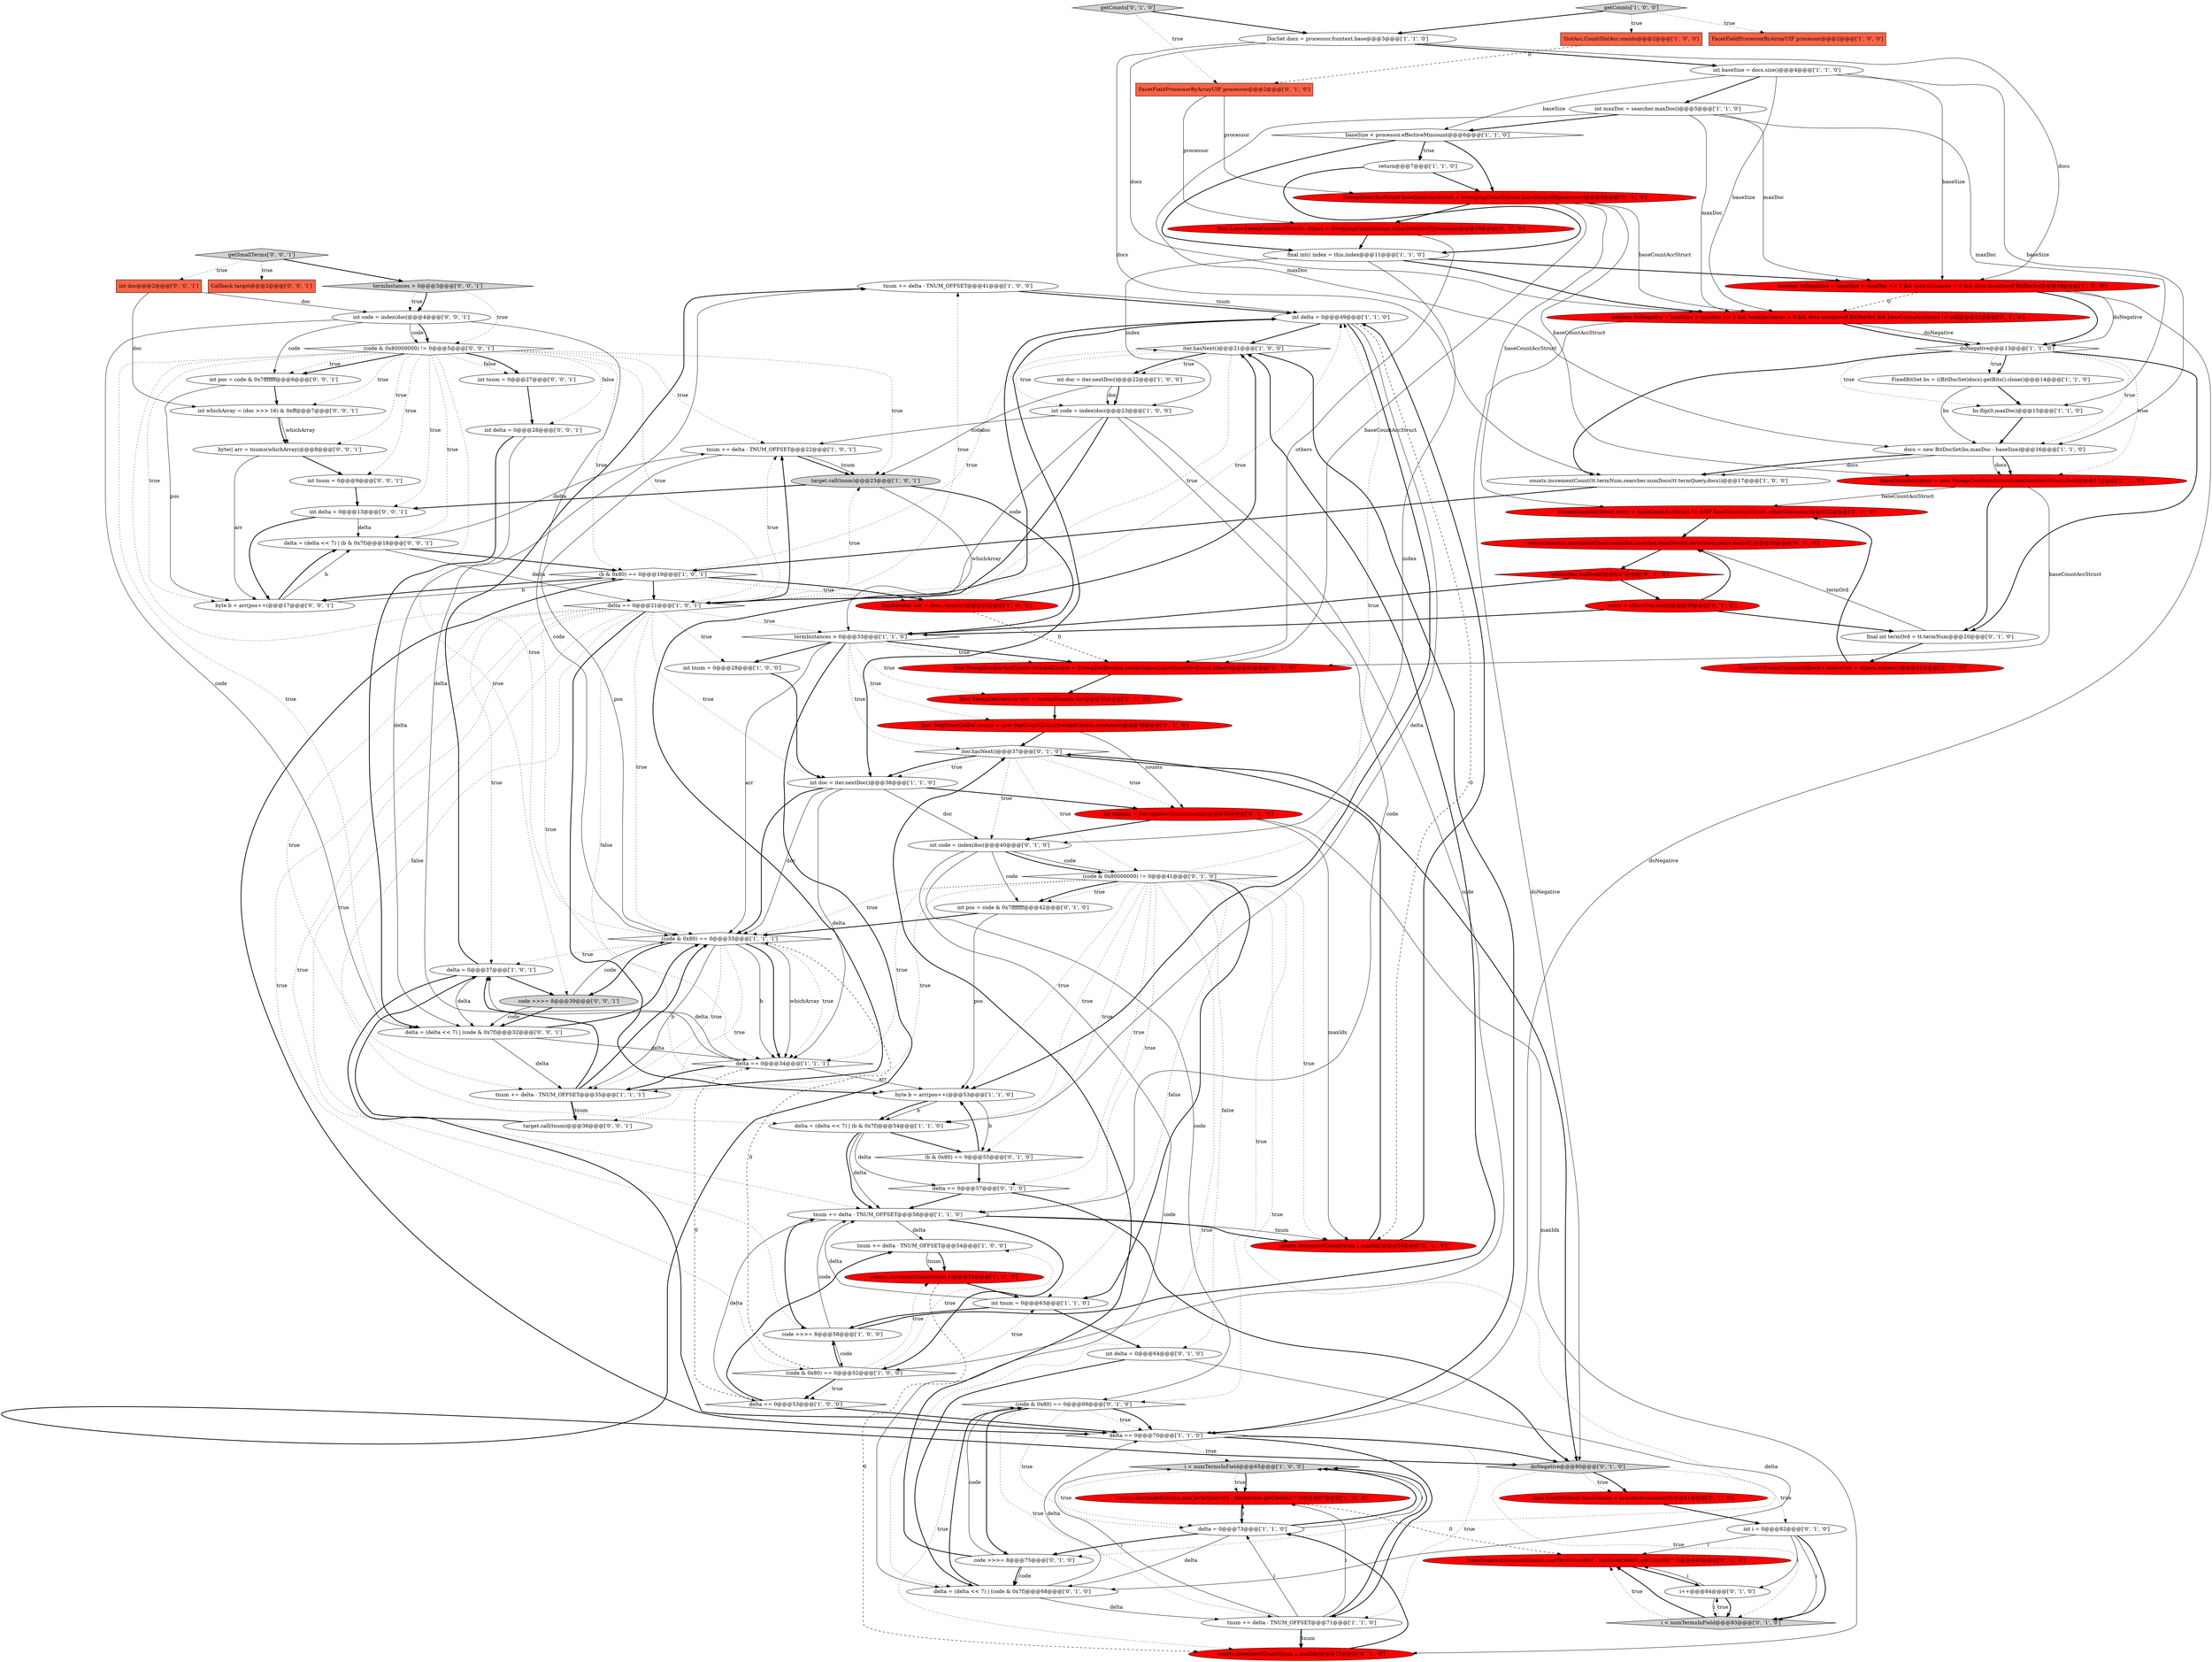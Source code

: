 digraph {
33 [style = filled, label = "tnum += delta - TNUM_OFFSET@@@41@@@['1', '0', '0']", fillcolor = white, shape = ellipse image = "AAA0AAABBB1BBB"];
40 [style = filled, label = "DocIterator iter = docs.iterator()@@@20@@@['1', '0', '0']", fillcolor = red, shape = ellipse image = "AAA1AAABBB1BBB"];
38 [style = filled, label = "termInstances > 0@@@33@@@['1', '1', '0']", fillcolor = white, shape = diamond image = "AAA0AAABBB1BBB"];
52 [style = filled, label = "SweepCountAccStruct entry = baseCountAccStruct != null? baseCountAccStruct: othersIter.next()@@@22@@@['0', '1', '0']", fillcolor = red, shape = ellipse image = "AAA1AAABBB2BBB"];
77 [style = filled, label = "FacetFieldProcessorByArrayUIF processor@@@2@@@['0', '1', '0']", fillcolor = tomato, shape = box image = "AAA1AAABBB2BBB"];
32 [style = filled, label = "target.call(tnum)@@@23@@@['1', '0', '1']", fillcolor = lightgray, shape = ellipse image = "AAA0AAABBB1BBB"];
71 [style = filled, label = "(code & 0x80) == 0@@@69@@@['0', '1', '0']", fillcolor = white, shape = diamond image = "AAA0AAABBB2BBB"];
23 [style = filled, label = "counts.incrementCount(i,maxTermCounts(i( - (int)counts.getCount(i) * 2)@@@67@@@['1', '0', '0']", fillcolor = red, shape = ellipse image = "AAA1AAABBB1BBB"];
42 [style = filled, label = "int code = index(doc(@@@23@@@['1', '0', '0']", fillcolor = white, shape = ellipse image = "AAA0AAABBB1BBB"];
91 [style = filled, label = "int delta = 0@@@28@@@['0', '0', '1']", fillcolor = white, shape = ellipse image = "AAA0AAABBB3BBB"];
92 [style = filled, label = "getSmallTerms['0', '0', '1']", fillcolor = lightgray, shape = diamond image = "AAA0AAABBB3BBB"];
89 [style = filled, label = "delta = (delta << 7) | (code & 0x7f)@@@32@@@['0', '0', '1']", fillcolor = white, shape = ellipse image = "AAA0AAABBB3BBB"];
74 [style = filled, label = "int pos = code & 0x7fffffff@@@42@@@['0', '1', '0']", fillcolor = white, shape = ellipse image = "AAA0AAABBB2BBB"];
25 [style = filled, label = "counts.incrementCount(tnum,1)@@@55@@@['1', '0', '0']", fillcolor = red, shape = ellipse image = "AAA1AAABBB1BBB"];
62 [style = filled, label = "int code = index(doc(@@@40@@@['0', '1', '0']", fillcolor = white, shape = ellipse image = "AAA0AAABBB2BBB"];
88 [style = filled, label = "(code & 0x80000000) != 0@@@5@@@['0', '0', '1']", fillcolor = white, shape = diamond image = "AAA0AAABBB3BBB"];
51 [style = filled, label = "final SegCountGlobal counts = new SegCountGlobal(iterAndCounts.countAccs)@@@36@@@['0', '1', '0']", fillcolor = red, shape = ellipse image = "AAA1AAABBB2BBB"];
67 [style = filled, label = "int delta = 0@@@64@@@['0', '1', '0']", fillcolor = white, shape = ellipse image = "AAA0AAABBB2BBB"];
50 [style = filled, label = "i++@@@84@@@['0', '1', '0']", fillcolor = white, shape = ellipse image = "AAA0AAABBB2BBB"];
65 [style = filled, label = "final SweepIteratorAndCounts iterAndCounts = SweepDocIterator.newInstance(baseCountAccStruct,others)@@@34@@@['0', '1', '0']", fillcolor = red, shape = ellipse image = "AAA1AAABBB2BBB"];
76 [style = filled, label = "entry = othersIter.next()@@@30@@@['0', '1', '0']", fillcolor = red, shape = ellipse image = "AAA1AAABBB2BBB"];
12 [style = filled, label = "doNegative@@@13@@@['1', '1', '0']", fillcolor = white, shape = diamond image = "AAA0AAABBB1BBB"];
56 [style = filled, label = "Iterator<SweepCountAccStruct> othersIter = others.iterator()@@@21@@@['0', '1', '0']", fillcolor = red, shape = ellipse image = "AAA1AAABBB2BBB"];
86 [style = filled, label = "int doc@@@2@@@['0', '0', '1']", fillcolor = tomato, shape = box image = "AAA0AAABBB3BBB"];
0 [style = filled, label = "int maxDoc = searcher.maxDoc()@@@5@@@['1', '1', '0']", fillcolor = white, shape = ellipse image = "AAA0AAABBB1BBB"];
34 [style = filled, label = "iter.hasNext()@@@21@@@['1', '0', '0']", fillcolor = white, shape = diamond image = "AAA0AAABBB1BBB"];
10 [style = filled, label = "tnum += delta - TNUM_OFFSET@@@22@@@['1', '0', '1']", fillcolor = white, shape = ellipse image = "AAA0AAABBB1BBB"];
79 [style = filled, label = "baseCountAccStruct = new SweepCountAccStruct(baseCountAccStruct,docs)@@@17@@@['0', '1', '0']", fillcolor = red, shape = ellipse image = "AAA1AAABBB2BBB"];
44 [style = filled, label = "tnum += delta - TNUM_OFFSET@@@54@@@['1', '0', '0']", fillcolor = white, shape = ellipse image = "AAA0AAABBB1BBB"];
24 [style = filled, label = "return@@@7@@@['1', '1', '0']", fillcolor = white, shape = ellipse image = "AAA0AAABBB1BBB"];
46 [style = filled, label = "SweepCountAccStruct baseCountAccStruct = SweepingCountSlotAcc.baseStructOf(processor)@@@9@@@['0', '1', '0']", fillcolor = red, shape = ellipse image = "AAA1AAABBB2BBB"];
96 [style = filled, label = "Callback target@@@2@@@['0', '0', '1']", fillcolor = tomato, shape = box image = "AAA0AAABBB3BBB"];
97 [style = filled, label = "int code = index(doc(@@@4@@@['0', '0', '1']", fillcolor = white, shape = ellipse image = "AAA0AAABBB3BBB"];
20 [style = filled, label = "counts.incrementCount(tt.termNum,searcher.numDocs(tt.termQuery,docs))@@@17@@@['1', '0', '0']", fillcolor = white, shape = ellipse image = "AAA0AAABBB1BBB"];
45 [style = filled, label = "SlotAcc.CountSlotAcc counts@@@2@@@['1', '0', '0']", fillcolor = tomato, shape = box image = "AAA1AAABBB1BBB"];
68 [style = filled, label = "!othersIter.hasNext()@@@27@@@['0', '1', '0']", fillcolor = red, shape = diamond image = "AAA1AAABBB2BBB"];
19 [style = filled, label = "delta == 0@@@70@@@['1', '1', '0']", fillcolor = white, shape = diamond image = "AAA0AAABBB1BBB"];
27 [style = filled, label = "int doc = iter.nextDoc()@@@22@@@['1', '0', '0']", fillcolor = white, shape = ellipse image = "AAA0AAABBB1BBB"];
15 [style = filled, label = "baseSize < processor.effectiveMincount@@@6@@@['1', '1', '0']", fillcolor = white, shape = diamond image = "AAA0AAABBB1BBB"];
78 [style = filled, label = "entry.countAcc.incrementCount(termOrd,searcher.numDocs(tt.termQuery,entry.docSet))@@@26@@@['0', '1', '0']", fillcolor = red, shape = ellipse image = "AAA1AAABBB2BBB"];
43 [style = filled, label = "(code & 0x80) == 0@@@33@@@['1', '1', '1']", fillcolor = white, shape = diamond image = "AAA0AAABBB1BBB"];
18 [style = filled, label = "delta == 0@@@53@@@['1', '0', '0']", fillcolor = white, shape = diamond image = "AAA0AAABBB1BBB"];
39 [style = filled, label = "int tnum = 0@@@63@@@['1', '1', '0']", fillcolor = white, shape = ellipse image = "AAA0AAABBB1BBB"];
57 [style = filled, label = "final SweepDocIterator iter = iterAndCounts.iter@@@35@@@['0', '1', '0']", fillcolor = red, shape = ellipse image = "AAA1AAABBB2BBB"];
48 [style = filled, label = "iter.hasNext()@@@37@@@['0', '1', '0']", fillcolor = white, shape = diamond image = "AAA0AAABBB2BBB"];
47 [style = filled, label = "code >>>= 8@@@75@@@['0', '1', '0']", fillcolor = white, shape = ellipse image = "AAA0AAABBB2BBB"];
54 [style = filled, label = "getCounts['0', '1', '0']", fillcolor = lightgray, shape = diamond image = "AAA0AAABBB2BBB"];
83 [style = filled, label = "int whichArray = (doc >>> 16) & 0xff@@@7@@@['0', '0', '1']", fillcolor = white, shape = ellipse image = "AAA0AAABBB3BBB"];
82 [style = filled, label = "int tnum = 0@@@9@@@['0', '0', '1']", fillcolor = white, shape = ellipse image = "AAA0AAABBB3BBB"];
8 [style = filled, label = "(b & 0x80) == 0@@@19@@@['1', '0', '1']", fillcolor = white, shape = diamond image = "AAA0AAABBB1BBB"];
58 [style = filled, label = "delta = (delta << 7) | (code & 0x7f)@@@68@@@['0', '1', '0']", fillcolor = white, shape = ellipse image = "AAA0AAABBB2BBB"];
11 [style = filled, label = "FacetFieldProcessorByArrayUIF processor@@@2@@@['1', '0', '0']", fillcolor = tomato, shape = box image = "AAA0AAABBB1BBB"];
16 [style = filled, label = "boolean doNegative = baseSize > maxDoc >> 1 && termInstances > 0 && docs instanceof BitDocSet@@@10@@@['1', '0', '0']", fillcolor = red, shape = ellipse image = "AAA1AAABBB1BBB"];
13 [style = filled, label = "docs = new BitDocSet(bs,maxDoc - baseSize)@@@16@@@['1', '1', '0']", fillcolor = white, shape = ellipse image = "AAA0AAABBB1BBB"];
59 [style = filled, label = "i < numTermsInField@@@83@@@['0', '1', '0']", fillcolor = lightgray, shape = diamond image = "AAA0AAABBB2BBB"];
61 [style = filled, label = "final CountSlotAcc baseCounts = processor.countAcc@@@81@@@['0', '1', '0']", fillcolor = red, shape = ellipse image = "AAA1AAABBB2BBB"];
53 [style = filled, label = "baseCounts.incrementCount(i,maxTermCounts(i( - (int)baseCounts.getCount(i) * 2)@@@85@@@['0', '1', '0']", fillcolor = red, shape = ellipse image = "AAA1AAABBB2BBB"];
69 [style = filled, label = "final int termOrd = tt.termNum@@@20@@@['0', '1', '0']", fillcolor = white, shape = ellipse image = "AAA0AAABBB2BBB"];
21 [style = filled, label = "getCounts['1', '0', '0']", fillcolor = lightgray, shape = diamond image = "AAA0AAABBB1BBB"];
14 [style = filled, label = "i < numTermsInField@@@65@@@['1', '0', '0']", fillcolor = lightgray, shape = diamond image = "AAA0AAABBB1BBB"];
49 [style = filled, label = "final List<SweepCountAccStruct> others = SweepingCountSlotAcc.otherStructsOf(processor)@@@10@@@['0', '1', '0']", fillcolor = red, shape = ellipse image = "AAA1AAABBB2BBB"];
63 [style = filled, label = "counts.incrementCount(tnum,1,maxIdx)@@@72@@@['0', '1', '0']", fillcolor = red, shape = ellipse image = "AAA1AAABBB2BBB"];
93 [style = filled, label = "int pos = code & 0x7fffffff@@@6@@@['0', '0', '1']", fillcolor = white, shape = ellipse image = "AAA0AAABBB3BBB"];
4 [style = filled, label = "tnum += delta - TNUM_OFFSET@@@58@@@['1', '1', '0']", fillcolor = white, shape = ellipse image = "AAA0AAABBB1BBB"];
31 [style = filled, label = "tnum += delta - TNUM_OFFSET@@@71@@@['1', '1', '0']", fillcolor = white, shape = ellipse image = "AAA0AAABBB1BBB"];
36 [style = filled, label = "int baseSize = docs.size()@@@4@@@['1', '1', '0']", fillcolor = white, shape = ellipse image = "AAA0AAABBB1BBB"];
81 [style = filled, label = "termInstances > 0@@@3@@@['0', '0', '1']", fillcolor = lightgray, shape = diamond image = "AAA0AAABBB3BBB"];
60 [style = filled, label = "doNegative@@@80@@@['0', '1', '0']", fillcolor = lightgray, shape = diamond image = "AAA0AAABBB2BBB"];
70 [style = filled, label = "int i = 0@@@82@@@['0', '1', '0']", fillcolor = white, shape = ellipse image = "AAA0AAABBB2BBB"];
35 [style = filled, label = "(code & 0x80) == 0@@@52@@@['1', '0', '0']", fillcolor = white, shape = diamond image = "AAA0AAABBB1BBB"];
73 [style = filled, label = "(b & 0x80) == 0@@@55@@@['0', '1', '0']", fillcolor = white, shape = diamond image = "AAA0AAABBB2BBB"];
66 [style = filled, label = "int maxIdx = iter.registerCounts(counts)@@@39@@@['0', '1', '0']", fillcolor = red, shape = ellipse image = "AAA1AAABBB2BBB"];
22 [style = filled, label = "delta = 0@@@37@@@['1', '0', '1']", fillcolor = white, shape = ellipse image = "AAA0AAABBB1BBB"];
94 [style = filled, label = "delta = (delta << 7) | (b & 0x7f)@@@18@@@['0', '0', '1']", fillcolor = white, shape = ellipse image = "AAA0AAABBB3BBB"];
30 [style = filled, label = "delta = (delta << 7) | (b & 0x7f)@@@54@@@['1', '1', '0']", fillcolor = white, shape = ellipse image = "AAA0AAABBB1BBB"];
72 [style = filled, label = "boolean doNegative = baseSize > maxDoc >> 1 && termInstances > 0 && docs instanceof BitDocSet && baseCountAccStruct != null@@@12@@@['0', '1', '0']", fillcolor = red, shape = ellipse image = "AAA1AAABBB2BBB"];
7 [style = filled, label = "FixedBitSet bs = ((BitDocSet)docs).getBits().clone()@@@14@@@['1', '1', '0']", fillcolor = white, shape = ellipse image = "AAA0AAABBB1BBB"];
80 [style = filled, label = "byte b = arr(pos++(@@@17@@@['0', '0', '1']", fillcolor = white, shape = ellipse image = "AAA0AAABBB3BBB"];
26 [style = filled, label = "int doc = iter.nextDoc()@@@38@@@['1', '1', '0']", fillcolor = white, shape = ellipse image = "AAA0AAABBB1BBB"];
87 [style = filled, label = "target.call(tnum)@@@36@@@['0', '0', '1']", fillcolor = white, shape = ellipse image = "AAA0AAABBB3BBB"];
90 [style = filled, label = "int delta = 0@@@13@@@['0', '0', '1']", fillcolor = white, shape = ellipse image = "AAA0AAABBB3BBB"];
64 [style = filled, label = "(code & 0x80000000) != 0@@@41@@@['0', '1', '0']", fillcolor = white, shape = diamond image = "AAA0AAABBB2BBB"];
29 [style = filled, label = "byte b = arr(pos++(@@@53@@@['1', '1', '0']", fillcolor = white, shape = ellipse image = "AAA0AAABBB1BBB"];
75 [style = filled, label = "counts.incrementCount(tnum,1,maxIdx)@@@59@@@['0', '1', '0']", fillcolor = red, shape = ellipse image = "AAA1AAABBB2BBB"];
5 [style = filled, label = "code >>>= 8@@@58@@@['1', '0', '0']", fillcolor = white, shape = ellipse image = "AAA0AAABBB1BBB"];
41 [style = filled, label = "delta == 0@@@34@@@['1', '1', '1']", fillcolor = white, shape = diamond image = "AAA0AAABBB1BBB"];
95 [style = filled, label = "int tnum = 0@@@27@@@['0', '0', '1']", fillcolor = white, shape = ellipse image = "AAA0AAABBB3BBB"];
3 [style = filled, label = "int tnum = 0@@@28@@@['1', '0', '0']", fillcolor = white, shape = ellipse image = "AAA0AAABBB1BBB"];
2 [style = filled, label = "bs.flip(0,maxDoc)@@@15@@@['1', '1', '0']", fillcolor = white, shape = ellipse image = "AAA0AAABBB1BBB"];
55 [style = filled, label = "delta == 0@@@57@@@['0', '1', '0']", fillcolor = white, shape = diamond image = "AAA0AAABBB2BBB"];
85 [style = filled, label = "byte(( arr = tnums(whichArray(@@@8@@@['0', '0', '1']", fillcolor = white, shape = ellipse image = "AAA0AAABBB3BBB"];
1 [style = filled, label = "delta = 0@@@73@@@['1', '1', '0']", fillcolor = white, shape = ellipse image = "AAA0AAABBB1BBB"];
28 [style = filled, label = "delta == 0@@@21@@@['1', '0', '1']", fillcolor = white, shape = diamond image = "AAA0AAABBB1BBB"];
37 [style = filled, label = "final int(( index = this.index@@@11@@@['1', '1', '0']", fillcolor = white, shape = ellipse image = "AAA0AAABBB1BBB"];
9 [style = filled, label = "int delta = 0@@@49@@@['1', '1', '0']", fillcolor = white, shape = ellipse image = "AAA0AAABBB1BBB"];
6 [style = filled, label = "DocSet docs = processor.fcontext.base@@@3@@@['1', '1', '0']", fillcolor = white, shape = ellipse image = "AAA0AAABBB1BBB"];
17 [style = filled, label = "tnum += delta - TNUM_OFFSET@@@35@@@['1', '1', '1']", fillcolor = white, shape = ellipse image = "AAA0AAABBB1BBB"];
84 [style = filled, label = "code >>>= 8@@@39@@@['0', '0', '1']", fillcolor = lightgray, shape = ellipse image = "AAA0AAABBB3BBB"];
56->52 [style = bold, label=""];
19->60 [style = bold, label=""];
21->11 [style = dotted, label="true"];
28->35 [style = dotted, label="true"];
65->57 [style = bold, label=""];
17->9 [style = bold, label=""];
64->74 [style = dotted, label="true"];
10->32 [style = bold, label=""];
64->4 [style = dotted, label="true"];
0->15 [style = bold, label=""];
39->67 [style = bold, label=""];
85->82 [style = bold, label=""];
7->13 [style = solid, label="bs"];
52->78 [style = bold, label=""];
55->60 [style = bold, label=""];
34->28 [style = dotted, label="true"];
28->29 [style = dotted, label="false"];
41->22 [style = solid, label="delta"];
35->18 [style = bold, label=""];
34->19 [style = bold, label=""];
68->76 [style = bold, label=""];
13->79 [style = solid, label="docs"];
12->2 [style = dotted, label="true"];
64->74 [style = bold, label=""];
85->80 [style = solid, label="arr"];
26->43 [style = bold, label=""];
40->34 [style = bold, label=""];
79->65 [style = solid, label="baseCountAccStruct"];
51->66 [style = solid, label="counts"];
37->62 [style = solid, label="index"];
88->90 [style = dotted, label="true"];
35->5 [style = bold, label=""];
77->49 [style = solid, label="processor"];
81->97 [style = dotted, label="true"];
46->79 [style = solid, label="baseCountAccStruct"];
88->82 [style = dotted, label="true"];
10->43 [style = solid, label="pos"];
54->77 [style = dotted, label="true"];
95->91 [style = bold, label=""];
7->2 [style = bold, label=""];
38->65 [style = bold, label=""];
64->43 [style = dotted, label="true"];
92->96 [style = dotted, label="true"];
31->63 [style = solid, label="tnum"];
39->4 [style = solid, label="delta"];
35->18 [style = dotted, label="true"];
12->7 [style = dotted, label="true"];
94->28 [style = solid, label="delta"];
70->50 [style = solid, label="i"];
39->5 [style = bold, label=""];
29->30 [style = solid, label="b"];
43->41 [style = solid, label="b"];
92->81 [style = bold, label=""];
16->12 [style = solid, label="doNegative"];
62->74 [style = solid, label="code"];
87->22 [style = bold, label=""];
31->63 [style = bold, label=""];
38->3 [style = bold, label=""];
0->72 [style = solid, label="maxDoc"];
70->59 [style = solid, label="i"];
17->43 [style = bold, label=""];
75->48 [style = bold, label=""];
5->4 [style = bold, label=""];
74->29 [style = solid, label="pos"];
36->16 [style = solid, label="baseSize"];
28->4 [style = dotted, label="true"];
43->41 [style = bold, label=""];
44->25 [style = bold, label=""];
42->28 [style = bold, label=""];
46->52 [style = solid, label="baseCountAccStruct"];
58->71 [style = bold, label=""];
9->30 [style = solid, label="delta"];
58->19 [style = solid, label="delta"];
25->63 [style = dashed, label="0"];
8->19 [style = bold, label=""];
42->4 [style = solid, label="code"];
28->33 [style = dotted, label="true"];
32->90 [style = bold, label=""];
48->60 [style = bold, label=""];
68->38 [style = bold, label=""];
38->60 [style = bold, label=""];
33->9 [style = bold, label=""];
64->39 [style = bold, label=""];
88->43 [style = dotted, label="true"];
48->66 [style = dotted, label="true"];
82->90 [style = bold, label=""];
43->84 [style = bold, label=""];
86->97 [style = solid, label="doc"];
5->4 [style = solid, label="code"];
55->4 [style = bold, label=""];
80->94 [style = bold, label=""];
83->85 [style = solid, label="whichArray"];
23->1 [style = bold, label=""];
97->88 [style = solid, label="code"];
15->46 [style = bold, label=""];
89->43 [style = bold, label=""];
28->30 [style = dotted, label="false"];
38->51 [style = dotted, label="true"];
43->17 [style = solid, label="b"];
71->31 [style = dotted, label="true"];
71->1 [style = dotted, label="true"];
81->88 [style = dotted, label="true"];
40->65 [style = dashed, label="0"];
38->43 [style = solid, label="arr"];
41->29 [style = solid, label="arr"];
43->17 [style = dotted, label="true"];
36->72 [style = solid, label="baseSize"];
46->65 [style = solid, label="baseCountAccStruct"];
43->41 [style = solid, label="whichArray"];
66->62 [style = bold, label=""];
88->85 [style = dotted, label="true"];
47->58 [style = solid, label="code"];
84->89 [style = bold, label=""];
4->75 [style = bold, label=""];
9->26 [style = bold, label=""];
36->0 [style = bold, label=""];
34->27 [style = dotted, label="true"];
54->6 [style = bold, label=""];
83->85 [style = bold, label=""];
9->29 [style = bold, label=""];
26->66 [style = bold, label=""];
69->78 [style = solid, label="termOrd"];
31->14 [style = bold, label=""];
0->2 [style = solid, label="maxDoc"];
63->1 [style = bold, label=""];
47->48 [style = bold, label=""];
57->51 [style = bold, label=""];
15->24 [style = dotted, label="true"];
18->19 [style = bold, label=""];
47->71 [style = solid, label="code"];
8->40 [style = dotted, label="true"];
26->43 [style = solid, label="doc"];
74->43 [style = bold, label=""];
97->88 [style = bold, label=""];
72->12 [style = solid, label="doNegative"];
88->93 [style = bold, label=""];
48->64 [style = dotted, label="true"];
73->55 [style = bold, label=""];
27->42 [style = solid, label="doc"];
61->70 [style = bold, label=""];
78->68 [style = bold, label=""];
71->19 [style = bold, label=""];
35->25 [style = dotted, label="true"];
88->95 [style = dotted, label="false"];
9->75 [style = dashed, label="0"];
28->29 [style = bold, label=""];
91->89 [style = bold, label=""];
22->19 [style = bold, label=""];
64->67 [style = dotted, label="false"];
10->32 [style = solid, label="tnum"];
12->20 [style = bold, label=""];
42->10 [style = solid, label="code"];
14->23 [style = dotted, label="true"];
69->56 [style = bold, label=""];
12->69 [style = bold, label=""];
12->13 [style = dotted, label="true"];
14->23 [style = bold, label=""];
97->89 [style = solid, label="code"];
88->91 [style = dotted, label="false"];
64->30 [style = dotted, label="true"];
64->47 [style = dotted, label="true"];
66->75 [style = solid, label="maxIdx"];
88->83 [style = dotted, label="true"];
22->84 [style = bold, label=""];
19->14 [style = dotted, label="true"];
64->17 [style = dotted, label="true"];
4->35 [style = bold, label=""];
13->20 [style = solid, label="docs"];
6->20 [style = solid, label="docs"];
17->87 [style = solid, label="tnum"];
88->80 [style = dotted, label="true"];
37->72 [style = bold, label=""];
27->42 [style = bold, label=""];
32->38 [style = bold, label=""];
28->5 [style = dotted, label="true"];
88->94 [style = dotted, label="true"];
93->80 [style = solid, label="pos"];
1->47 [style = bold, label=""];
6->16 [style = solid, label="docs"];
34->42 [style = dotted, label="true"];
15->24 [style = bold, label=""];
80->94 [style = solid, label="b"];
1->14 [style = bold, label=""];
62->58 [style = solid, label="code"];
88->93 [style = dotted, label="true"];
50->59 [style = bold, label=""];
71->63 [style = dotted, label="true"];
9->34 [style = bold, label=""];
45->77 [style = dashed, label="0"];
0->16 [style = solid, label="maxDoc"];
64->73 [style = dotted, label="true"];
92->86 [style = dotted, label="true"];
29->30 [style = bold, label=""];
64->39 [style = dotted, label="false"];
88->84 [style = dotted, label="true"];
91->89 [style = solid, label="delta"];
8->40 [style = bold, label=""];
60->59 [style = dotted, label="true"];
18->44 [style = bold, label=""];
51->48 [style = bold, label=""];
81->97 [style = bold, label=""];
71->47 [style = bold, label=""];
84->43 [style = solid, label="code"];
88->95 [style = bold, label=""];
44->25 [style = solid, label="tnum"];
94->8 [style = bold, label=""];
60->70 [style = dotted, label="true"];
29->73 [style = solid, label="b"];
30->4 [style = solid, label="delta"];
64->41 [style = dotted, label="true"];
17->87 [style = bold, label=""];
37->42 [style = solid, label="index"];
8->28 [style = bold, label=""];
0->13 [style = solid, label="maxDoc"];
22->33 [style = bold, label=""];
79->69 [style = bold, label=""];
42->28 [style = solid, label="code"];
1->14 [style = solid, label="i"];
76->38 [style = bold, label=""];
71->19 [style = dotted, label="true"];
47->58 [style = bold, label=""];
84->89 [style = solid, label="code"];
35->44 [style = dotted, label="true"];
20->8 [style = bold, label=""];
64->71 [style = dotted, label="true"];
38->65 [style = dotted, label="true"];
4->75 [style = solid, label="tnum"];
90->94 [style = solid, label="delta"];
14->1 [style = dotted, label="true"];
97->93 [style = solid, label="code"];
37->16 [style = bold, label=""];
28->41 [style = dotted, label="true"];
75->9 [style = bold, label=""];
1->58 [style = solid, label="delta"];
49->37 [style = bold, label=""];
25->39 [style = bold, label=""];
28->3 [style = dotted, label="true"];
72->12 [style = bold, label=""];
88->10 [style = dotted, label="true"];
94->10 [style = solid, label="delta"];
48->62 [style = dotted, label="true"];
53->50 [style = bold, label=""];
26->41 [style = solid, label="delta"];
59->53 [style = dotted, label="true"];
28->43 [style = dotted, label="true"];
41->33 [style = solid, label="delta"];
77->46 [style = solid, label="processor"];
21->45 [style = dotted, label="true"];
19->31 [style = dotted, label="true"];
43->87 [style = dotted, label="true"];
35->39 [style = dotted, label="true"];
28->10 [style = bold, label=""];
21->6 [style = bold, label=""];
89->17 [style = solid, label="delta"];
19->31 [style = bold, label=""];
46->49 [style = bold, label=""];
64->58 [style = dotted, label="true"];
62->64 [style = bold, label=""];
6->36 [style = bold, label=""];
62->64 [style = solid, label="code"];
90->80 [style = bold, label=""];
12->79 [style = dotted, label="true"];
28->26 [style = dotted, label="true"];
16->72 [style = dashed, label="0"];
13->79 [style = bold, label=""];
50->53 [style = solid, label="i"];
88->32 [style = dotted, label="true"];
4->44 [style = solid, label="delta"];
16->12 [style = bold, label=""];
13->20 [style = bold, label=""];
31->23 [style = solid, label="i"];
88->89 [style = dotted, label="true"];
97->43 [style = solid, label="code"];
73->29 [style = bold, label=""];
36->15 [style = solid, label="baseSize"];
12->7 [style = bold, label=""];
86->83 [style = solid, label="doc"];
5->34 [style = bold, label=""];
32->38 [style = solid, label="whichArray"];
49->65 [style = solid, label="others"];
48->26 [style = dotted, label="true"];
27->32 [style = solid, label="doc"];
38->48 [style = dotted, label="true"];
5->35 [style = solid, label="code"];
67->58 [style = bold, label=""];
67->58 [style = solid, label="delta"];
24->46 [style = bold, label=""];
33->9 [style = solid, label="tnum"];
26->62 [style = solid, label="doc"];
28->10 [style = dotted, label="true"];
89->41 [style = solid, label="delta"];
31->1 [style = solid, label="i"];
88->8 [style = dotted, label="true"];
36->13 [style = solid, label="baseSize"];
70->53 [style = solid, label="i"];
79->52 [style = solid, label="baseCountAccStruct"];
28->17 [style = dotted, label="true"];
8->34 [style = dotted, label="true"];
70->59 [style = bold, label=""];
30->55 [style = solid, label="delta"];
30->73 [style = bold, label=""];
28->9 [style = dotted, label="true"];
62->71 [style = solid, label="code"];
28->38 [style = dotted, label="true"];
35->43 [style = dashed, label="0"];
93->83 [style = bold, label=""];
43->22 [style = dotted, label="true"];
64->55 [style = dotted, label="true"];
38->57 [style = dotted, label="true"];
80->8 [style = solid, label="b"];
64->29 [style = dotted, label="true"];
3->26 [style = bold, label=""];
16->19 [style = solid, label="doNegative"];
31->14 [style = solid, label="i"];
59->53 [style = bold, label=""];
48->26 [style = bold, label=""];
1->23 [style = solid, label="i"];
59->50 [style = dotted, label="true"];
28->32 [style = dotted, label="true"];
60->61 [style = bold, label=""];
46->72 [style = solid, label="baseCountAccStruct"];
42->35 [style = solid, label="code"];
28->22 [style = dotted, label="true"];
22->89 [style = solid, label="delta"];
64->75 [style = dotted, label="true"];
60->61 [style = dotted, label="true"];
15->37 [style = bold, label=""];
4->18 [style = solid, label="delta"];
76->78 [style = bold, label=""];
6->72 [style = solid, label="docs"];
72->60 [style = solid, label="doNegative"];
8->80 [style = bold, label=""];
23->53 [style = dashed, label="0"];
88->28 [style = dotted, label="true"];
18->41 [style = dashed, label="0"];
58->31 [style = solid, label="delta"];
66->63 [style = solid, label="maxIdx"];
17->22 [style = bold, label=""];
2->13 [style = bold, label=""];
41->17 [style = bold, label=""];
50->59 [style = solid, label="i"];
64->9 [style = dotted, label="true"];
30->4 [style = bold, label=""];
24->37 [style = bold, label=""];
76->69 [style = bold, label=""];
43->41 [style = dotted, label="true"];
34->27 [style = bold, label=""];
}
